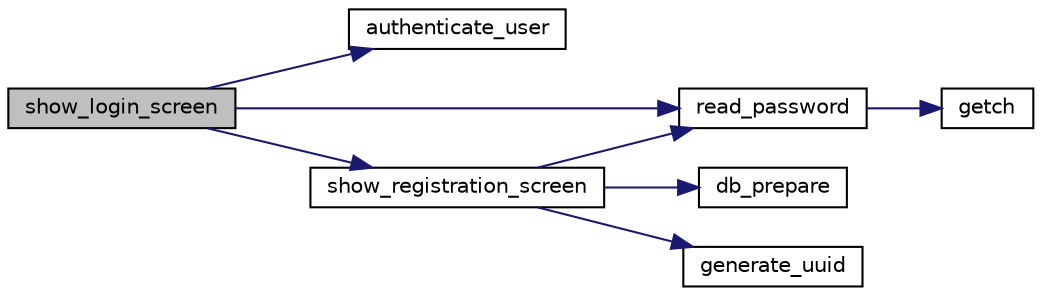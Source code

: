digraph "show_login_screen"
{
 // LATEX_PDF_SIZE
  edge [fontname="Helvetica",fontsize="10",labelfontname="Helvetica",labelfontsize="10"];
  node [fontname="Helvetica",fontsize="10",shape=record];
  rankdir="LR";
  Node1 [label="show_login_screen",height=0.2,width=0.4,color="black", fillcolor="grey75", style="filled", fontcolor="black",tooltip="显示系统登录界面并处理用户登录"];
  Node1 -> Node2 [color="midnightblue",fontsize="10",style="solid"];
  Node2 [label="authenticate_user",height=0.2,width=0.4,color="black", fillcolor="white", style="filled",URL="$auth_8c.html#af8ec5b8912ae6023809fc9aa3a0c75cb",tooltip="验证用户登录信息并返回登录结果"];
  Node1 -> Node3 [color="midnightblue",fontsize="10",style="solid"];
  Node3 [label="read_password",height=0.2,width=0.4,color="black", fillcolor="white", style="filled",URL="$console_8c.html#aed241cb94aaa9c588492533b30686892",tooltip="安全读取密码，输入时显示星号，支持退格键"];
  Node3 -> Node4 [color="midnightblue",fontsize="10",style="solid"];
  Node4 [label="getch",height=0.2,width=0.4,color="black", fillcolor="white", style="filled",URL="$console_8c.html#af5978fab9fa6dd4ced1c3a8ab1251f7b",tooltip="在Linux系统下获取单个字符输入，无回显"];
  Node1 -> Node5 [color="midnightblue",fontsize="10",style="solid"];
  Node5 [label="show_registration_screen",height=0.2,width=0.4,color="black", fillcolor="white", style="filled",URL="$ui__login_8c.html#afbf6c751ea9059c966e22dd72e4661b2",tooltip="显示用户注册界面并处理注册流程"];
  Node5 -> Node6 [color="midnightblue",fontsize="10",style="solid"];
  Node6 [label="db_prepare",height=0.2,width=0.4,color="black", fillcolor="white", style="filled",URL="$database_8c.html#a5d547268f39d4da2eed27e533dff1ba4",tooltip="准备SQL语句"];
  Node5 -> Node7 [color="midnightblue",fontsize="10",style="solid"];
  Node7 [label="generate_uuid",height=0.2,width=0.4,color="black", fillcolor="white", style="filled",URL="$utils_8c.html#af5263e9c5ed8b07e92367144201731b2",tooltip="生成UUID字符串"];
  Node5 -> Node3 [color="midnightblue",fontsize="10",style="solid"];
}

